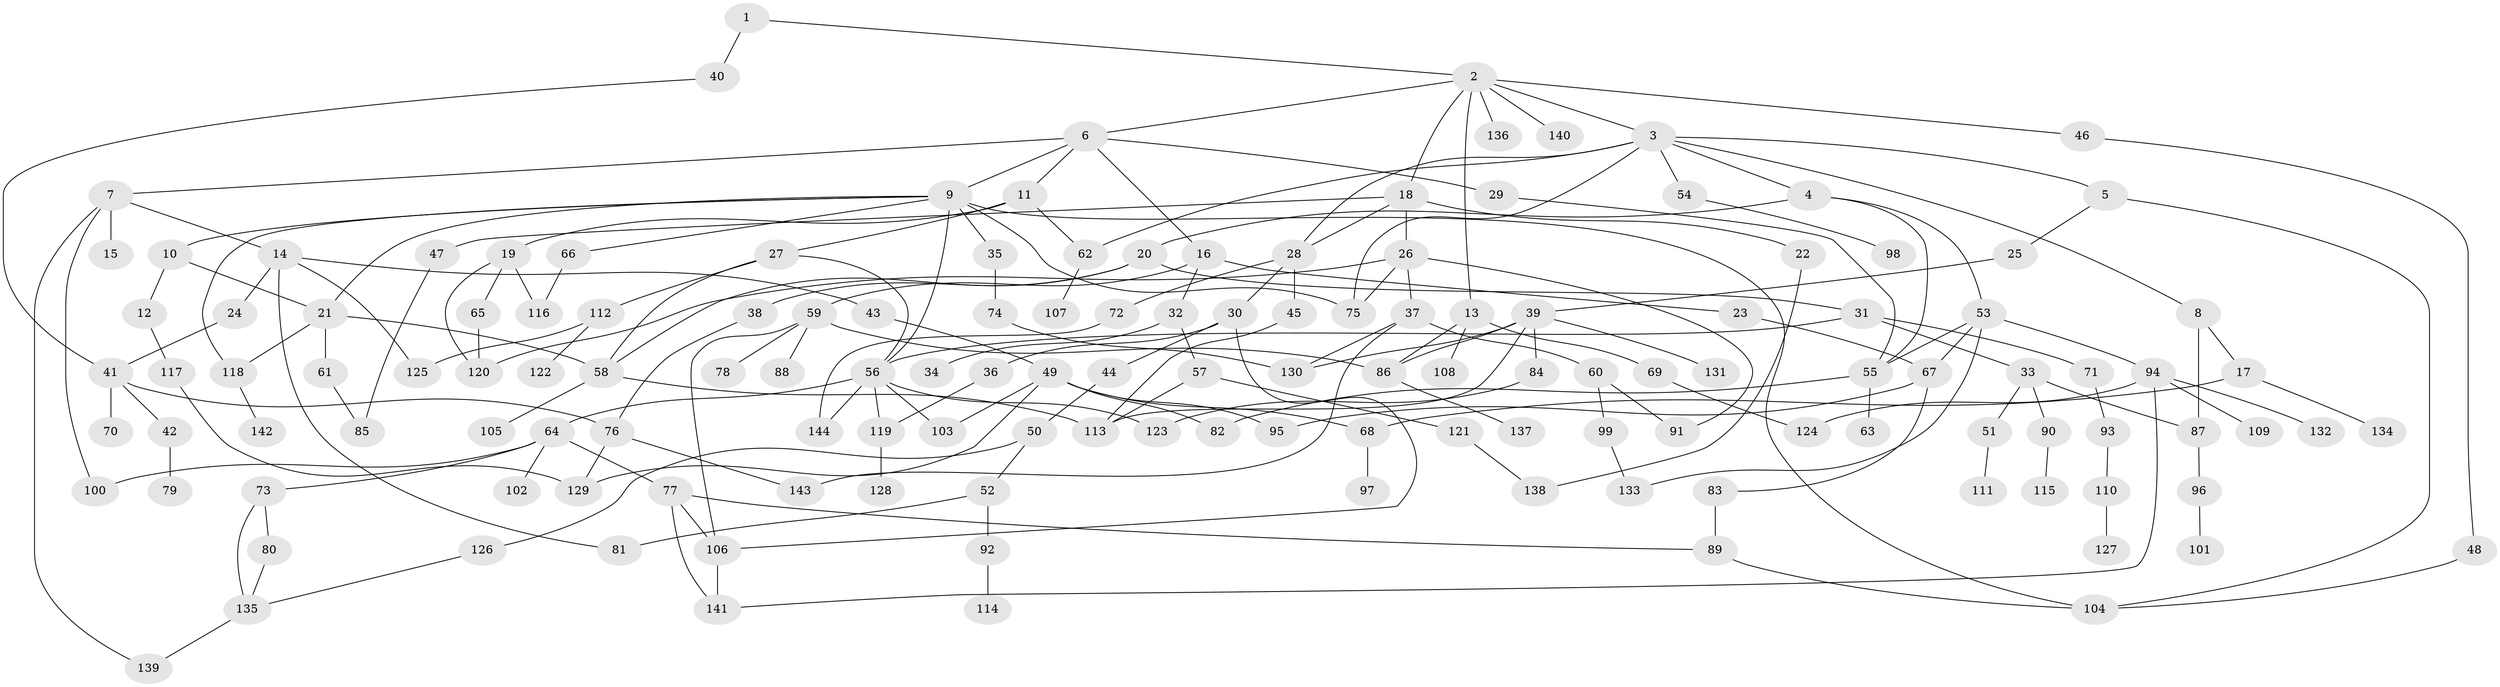 // Generated by graph-tools (version 1.1) at 2025/00/03/09/25 03:00:58]
// undirected, 144 vertices, 198 edges
graph export_dot {
graph [start="1"]
  node [color=gray90,style=filled];
  1;
  2;
  3;
  4;
  5;
  6;
  7;
  8;
  9;
  10;
  11;
  12;
  13;
  14;
  15;
  16;
  17;
  18;
  19;
  20;
  21;
  22;
  23;
  24;
  25;
  26;
  27;
  28;
  29;
  30;
  31;
  32;
  33;
  34;
  35;
  36;
  37;
  38;
  39;
  40;
  41;
  42;
  43;
  44;
  45;
  46;
  47;
  48;
  49;
  50;
  51;
  52;
  53;
  54;
  55;
  56;
  57;
  58;
  59;
  60;
  61;
  62;
  63;
  64;
  65;
  66;
  67;
  68;
  69;
  70;
  71;
  72;
  73;
  74;
  75;
  76;
  77;
  78;
  79;
  80;
  81;
  82;
  83;
  84;
  85;
  86;
  87;
  88;
  89;
  90;
  91;
  92;
  93;
  94;
  95;
  96;
  97;
  98;
  99;
  100;
  101;
  102;
  103;
  104;
  105;
  106;
  107;
  108;
  109;
  110;
  111;
  112;
  113;
  114;
  115;
  116;
  117;
  118;
  119;
  120;
  121;
  122;
  123;
  124;
  125;
  126;
  127;
  128;
  129;
  130;
  131;
  132;
  133;
  134;
  135;
  136;
  137;
  138;
  139;
  140;
  141;
  142;
  143;
  144;
  1 -- 2;
  1 -- 40;
  2 -- 3;
  2 -- 6;
  2 -- 13;
  2 -- 18;
  2 -- 46;
  2 -- 136;
  2 -- 140;
  3 -- 4;
  3 -- 5;
  3 -- 8;
  3 -- 54;
  3 -- 75;
  3 -- 28;
  3 -- 62;
  4 -- 20;
  4 -- 53;
  4 -- 55;
  5 -- 25;
  5 -- 104;
  6 -- 7;
  6 -- 9;
  6 -- 11;
  6 -- 16;
  6 -- 29;
  7 -- 14;
  7 -- 15;
  7 -- 100;
  7 -- 139;
  8 -- 17;
  8 -- 87;
  9 -- 10;
  9 -- 21;
  9 -- 35;
  9 -- 66;
  9 -- 118;
  9 -- 104;
  9 -- 75;
  9 -- 56;
  10 -- 12;
  10 -- 21;
  11 -- 19;
  11 -- 27;
  11 -- 62;
  12 -- 117;
  13 -- 69;
  13 -- 108;
  13 -- 86;
  14 -- 24;
  14 -- 43;
  14 -- 125;
  14 -- 81;
  16 -- 23;
  16 -- 32;
  16 -- 59;
  17 -- 68;
  17 -- 134;
  18 -- 22;
  18 -- 26;
  18 -- 28;
  18 -- 47;
  19 -- 65;
  19 -- 116;
  19 -- 120;
  20 -- 31;
  20 -- 38;
  20 -- 58;
  21 -- 58;
  21 -- 61;
  21 -- 118;
  22 -- 138;
  23 -- 67;
  24 -- 41;
  25 -- 39;
  26 -- 37;
  26 -- 75;
  26 -- 120;
  26 -- 91;
  27 -- 56;
  27 -- 112;
  27 -- 58;
  28 -- 30;
  28 -- 45;
  28 -- 72;
  29 -- 55;
  30 -- 36;
  30 -- 44;
  30 -- 106;
  31 -- 33;
  31 -- 71;
  31 -- 56;
  32 -- 34;
  32 -- 57;
  33 -- 51;
  33 -- 87;
  33 -- 90;
  35 -- 74;
  36 -- 119;
  37 -- 60;
  37 -- 130;
  37 -- 143;
  38 -- 76;
  39 -- 84;
  39 -- 113;
  39 -- 131;
  39 -- 130;
  39 -- 86;
  40 -- 41;
  41 -- 42;
  41 -- 70;
  41 -- 76;
  42 -- 79;
  43 -- 49;
  44 -- 50;
  45 -- 113;
  46 -- 48;
  47 -- 85;
  48 -- 104;
  49 -- 95;
  49 -- 68;
  49 -- 82;
  49 -- 103;
  49 -- 129;
  50 -- 52;
  50 -- 126;
  51 -- 111;
  52 -- 81;
  52 -- 92;
  53 -- 67;
  53 -- 94;
  53 -- 133;
  53 -- 55;
  54 -- 98;
  55 -- 63;
  55 -- 82;
  56 -- 64;
  56 -- 103;
  56 -- 119;
  56 -- 123;
  56 -- 144;
  57 -- 121;
  57 -- 113;
  58 -- 105;
  58 -- 113;
  59 -- 78;
  59 -- 86;
  59 -- 88;
  59 -- 106;
  60 -- 91;
  60 -- 99;
  61 -- 85;
  62 -- 107;
  64 -- 73;
  64 -- 77;
  64 -- 102;
  64 -- 100;
  65 -- 120;
  66 -- 116;
  67 -- 83;
  67 -- 95;
  68 -- 97;
  69 -- 124;
  71 -- 93;
  72 -- 144;
  73 -- 80;
  73 -- 135;
  74 -- 130;
  76 -- 143;
  76 -- 129;
  77 -- 89;
  77 -- 106;
  77 -- 141;
  80 -- 135;
  83 -- 89;
  84 -- 123;
  86 -- 137;
  87 -- 96;
  89 -- 104;
  90 -- 115;
  92 -- 114;
  93 -- 110;
  94 -- 109;
  94 -- 124;
  94 -- 132;
  94 -- 141;
  96 -- 101;
  99 -- 133;
  106 -- 141;
  110 -- 127;
  112 -- 122;
  112 -- 125;
  117 -- 129;
  118 -- 142;
  119 -- 128;
  121 -- 138;
  126 -- 135;
  135 -- 139;
}
